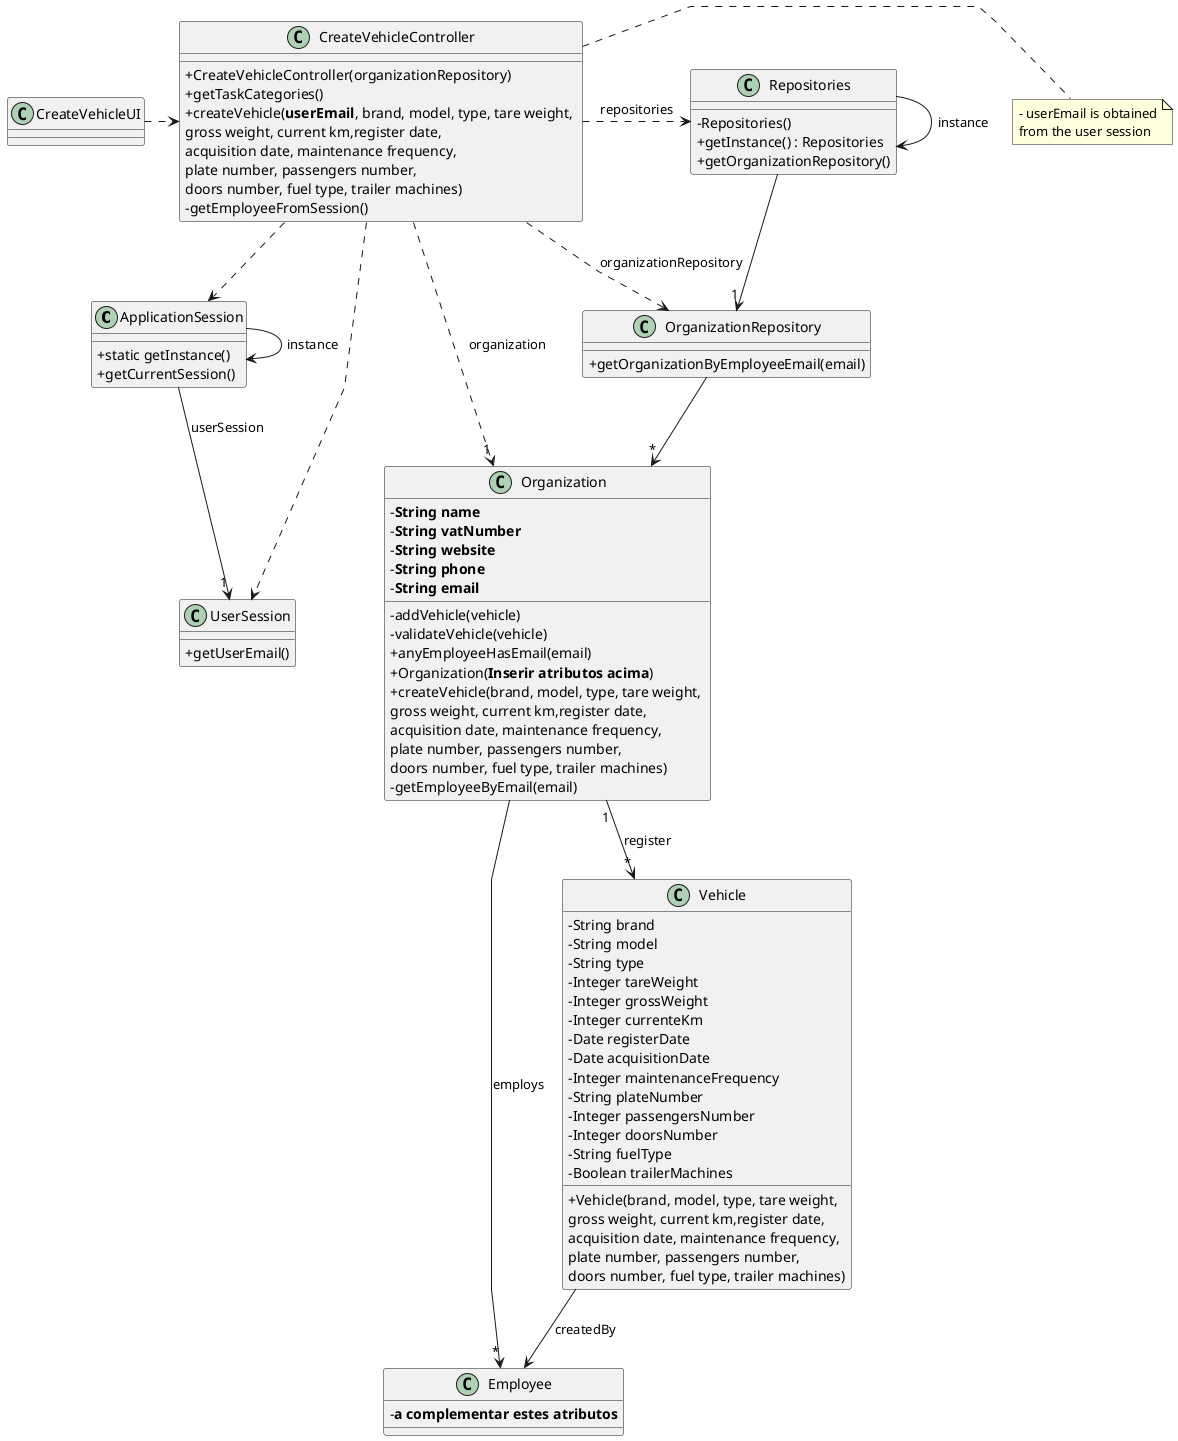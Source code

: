 @startuml
'skinparam monochrome true
skinparam packageStyle rectangle
skinparam shadowing false
skinparam linetype polyline
'skinparam linetype orto

skinparam classAttributeIconSize 0

'left to right direction

class ApplicationSession
{
    + static getInstance()
    + getCurrentSession()
}

class UserSession
{
    + getUserEmail()
}

class Employee {
    - **a complementar estes atributos**
}

class Vehicle {
    - String brand
    - String model
    - String type
    - Integer tareWeight
    - Integer grossWeight
    - Integer currenteKm
    - Date registerDate
    - Date acquisitionDate
    - Integer maintenanceFrequency
    - String plateNumber
    - Integer passengersNumber
    - Integer doorsNumber
    - String fuelType
    - Boolean trailerMachines

    + Vehicle(brand, model, type, tare weight, \ngross weight, current km,register date, \nacquisition date, maintenance frequency, \nplate number, passengers number,\ndoors number, fuel type, trailer machines)
}

class Organization {
    - **String name**
    - **String vatNumber**
    - **String website**
    - **String phone**
    - **String email**

    - addVehicle(vehicle)
    - validateVehicle(vehicle)
    + anyEmployeeHasEmail(email)
    + Organization(**Inserir atributos acima**)
    + createVehicle(brand, model, type, tare weight, \ngross weight, current km,register date, \nacquisition date, maintenance frequency, \nplate number, passengers number,\ndoors number, fuel type, trailer machines)
    - getEmployeeByEmail(email)
}

class OrganizationRepository {
    + getOrganizationByEmployeeEmail(email)
}

class Repositories {
    - Repositories()
    + getInstance() : Repositories
    + getOrganizationRepository()
}

class CreateVehicleController {
    + CreateVehicleController(organizationRepository)
    + getTaskCategories()
    + createVehicle(**userEmail**, brand, model, type, tare weight, \ngross weight, current km,register date, \nacquisition date, maintenance frequency, \nplate number, passengers number,\ndoors number, fuel type, trailer machines)
    - getEmployeeFromSession()
}

note right of CreateVehicleController
    - userEmail is obtained
    from the user session
end note

class CreateVehicleUI {
}

Repositories -> Repositories : instance
ApplicationSession -> ApplicationSession : instance

CreateVehicleUI .> CreateVehicleController

CreateVehicleController .> Repositories : repositories

CreateVehicleController ..> OrganizationRepository : organizationRepository

Repositories --> "1" OrganizationRepository

OrganizationRepository --> "*" Organization
ApplicationSession --> "1" UserSession : userSession

CreateVehicleController ..> "1" Organization : organization
CreateVehicleController ..> ApplicationSession
CreateVehicleController ..> UserSession
Organization "1" --> "*" Vehicle : register
Vehicle --> Employee : createdBy

Organization --> "*" Employee : employs

@enduml